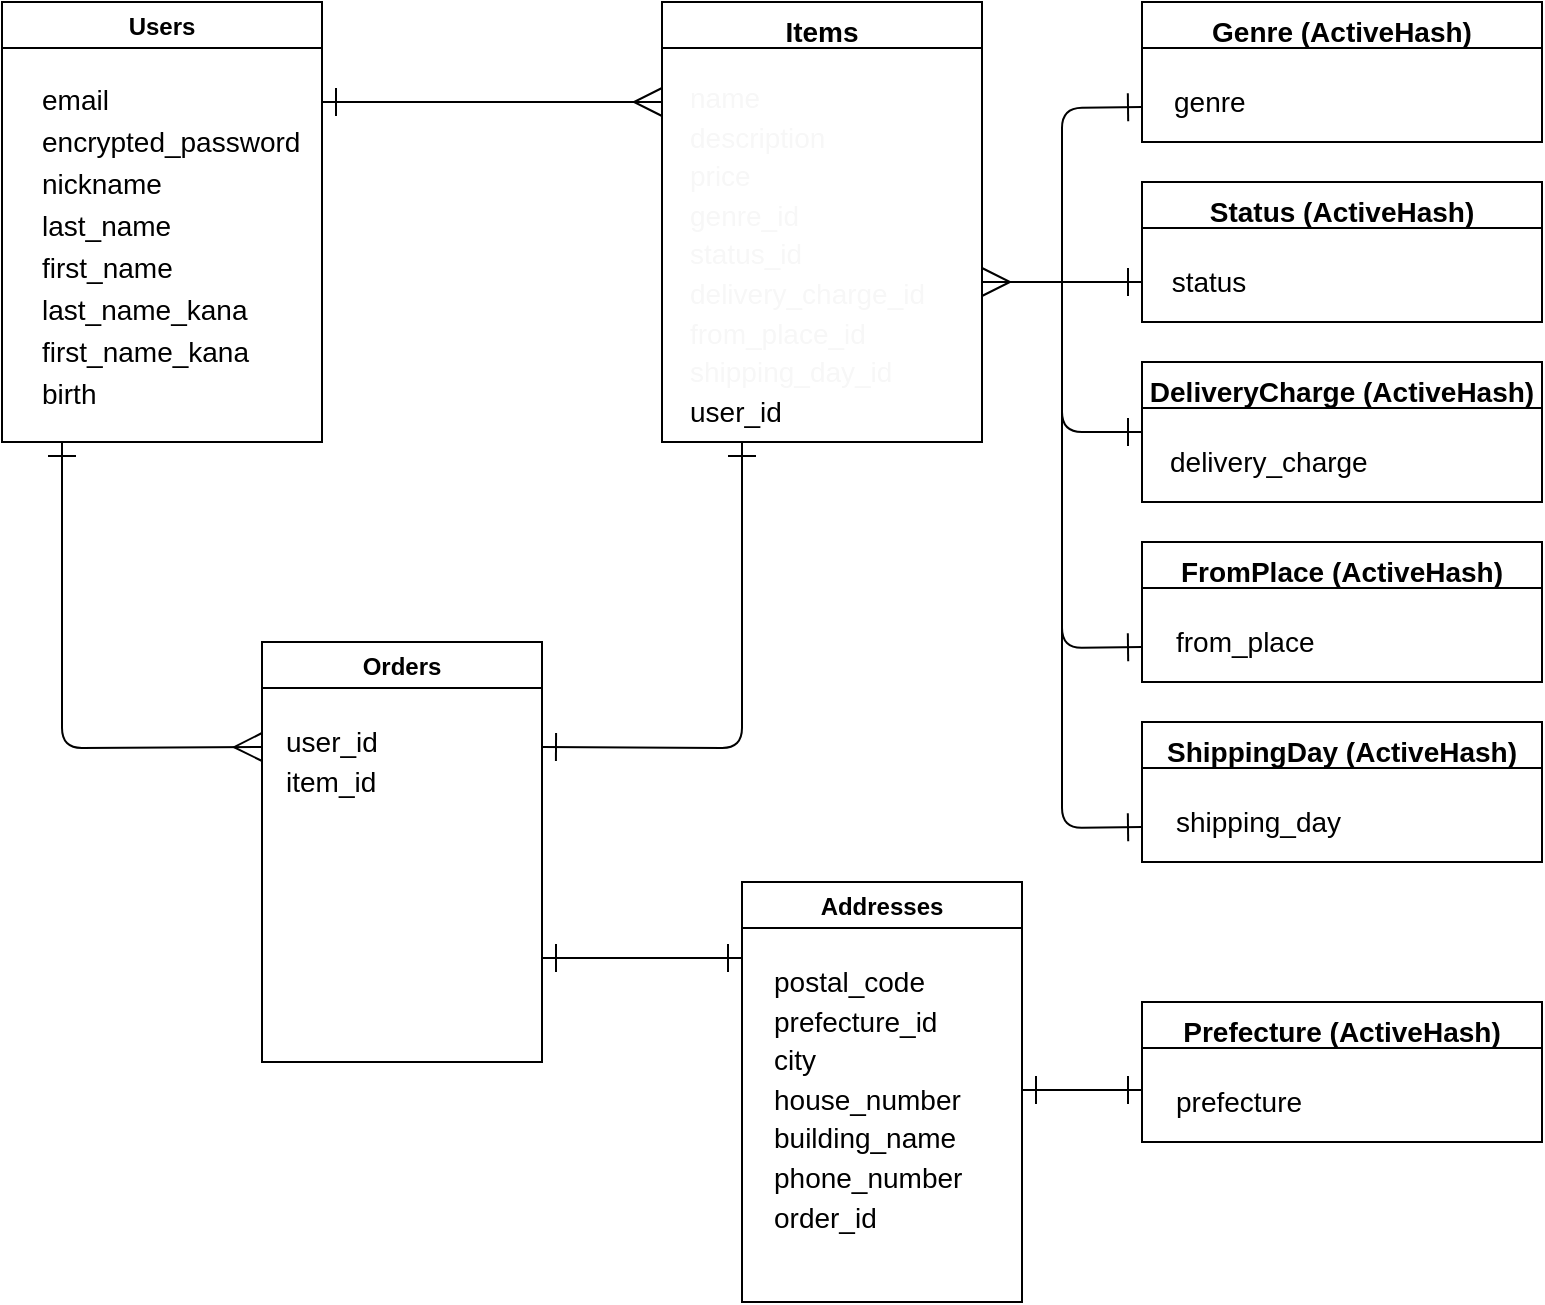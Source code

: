 <mxfile>
    <diagram id="ON_tFIA-mkpJs6tQZR_A" name="ページ1">
        <mxGraphModel dx="728" dy="543" grid="1" gridSize="10" guides="1" tooltips="1" connect="1" arrows="1" fold="1" page="1" pageScale="1" pageWidth="827" pageHeight="1169" math="0" shadow="0">
            <root>
                <mxCell id="0"/>
                <mxCell id="1" parent="0"/>
                <mxCell id="2" value="Users" style="swimlane;" parent="1" vertex="1">
                    <mxGeometry x="30" y="80" width="160" height="220" as="geometry"/>
                </mxCell>
                <mxCell id="3" value="&lt;p style=&quot;line-height: 150%&quot;&gt;email&lt;br style=&quot;font-size: 14px&quot;&gt;encrypted_password&lt;br style=&quot;font-size: 14px&quot;&gt;nickname&lt;br style=&quot;font-size: 14px&quot;&gt;last_name&lt;br style=&quot;font-size: 14px&quot;&gt;first_name&lt;br style=&quot;font-size: 14px&quot;&gt;last_name_kana&lt;br style=&quot;font-size: 14px&quot;&gt;first_name_kana&lt;br style=&quot;font-size: 14px&quot;&gt;birth&lt;/p&gt;" style="text;html=1;strokeColor=none;fillColor=none;align=left;verticalAlign=top;whiteSpace=wrap;rounded=0;fontSize=14;spacing=0;spacingTop=-2;" parent="2" vertex="1">
                    <mxGeometry x="20" y="22" width="110" height="140" as="geometry"/>
                </mxCell>
                <mxCell id="4" value="Items" style="swimlane;fontSize=14;verticalAlign=top;" parent="1" vertex="1">
                    <mxGeometry x="360" y="80" width="160" height="220" as="geometry"/>
                </mxCell>
                <mxCell id="6" value="Orders" style="swimlane;" parent="1" vertex="1">
                    <mxGeometry x="160" y="400" width="140" height="210" as="geometry"/>
                </mxCell>
                <mxCell id="15" value="&lt;p style=&quot;line-height: 140%&quot;&gt;user_id&lt;br&gt;item_id&lt;/p&gt;" style="text;html=1;strokeColor=none;fillColor=none;align=left;verticalAlign=middle;whiteSpace=wrap;rounded=0;fontSize=14;" parent="6" vertex="1">
                    <mxGeometry x="10" y="50" width="40" height="20" as="geometry"/>
                </mxCell>
                <mxCell id="8" value="Addresses" style="swimlane;" parent="1" vertex="1">
                    <mxGeometry x="400" y="520" width="140" height="210" as="geometry"/>
                </mxCell>
                <mxCell id="9" value="&lt;p style=&quot;line-height: 140%&quot;&gt;postal_code&lt;br&gt;prefecture_id&lt;br&gt;city&lt;br&gt;house_number&lt;br&gt;building_name&lt;br&gt;phone_number&lt;br&gt;order_id&lt;/p&gt;" style="text;html=1;strokeColor=none;fillColor=none;align=left;verticalAlign=top;whiteSpace=wrap;rounded=0;fontSize=14;" parent="1" vertex="1">
                    <mxGeometry x="414" y="540" width="40" height="20" as="geometry"/>
                </mxCell>
                <mxCell id="10" value="" style="endArrow=ERmany;html=1;fontSize=14;startArrow=ERone;startFill=0;endFill=0;targetPerimeterSpacing=0;endSize=12;startSize=12;" parent="1" edge="1">
                    <mxGeometry width="50" height="50" relative="1" as="geometry">
                        <mxPoint x="190" y="130" as="sourcePoint"/>
                        <mxPoint x="360" y="130" as="targetPoint"/>
                    </mxGeometry>
                </mxCell>
                <mxCell id="12" value="" style="endArrow=ERmany;html=1;fontSize=14;startArrow=ERone;startFill=0;endFill=0;targetPerimeterSpacing=0;endSize=12;startSize=12;entryX=0;entryY=0.25;entryDx=0;entryDy=0;" parent="1" target="6" edge="1">
                    <mxGeometry width="50" height="50" relative="1" as="geometry">
                        <mxPoint x="60" y="300" as="sourcePoint"/>
                        <mxPoint x="60" y="520" as="targetPoint"/>
                        <Array as="points">
                            <mxPoint x="60" y="453"/>
                        </Array>
                    </mxGeometry>
                </mxCell>
                <mxCell id="13" value="" style="endArrow=ERone;html=1;fontSize=14;startArrow=ERone;startFill=0;endFill=0;targetPerimeterSpacing=0;endSize=12;startSize=12;entryX=1;entryY=0.25;entryDx=0;entryDy=0;exitX=0.25;exitY=1;exitDx=0;exitDy=0;" parent="1" source="4" target="6" edge="1">
                    <mxGeometry width="50" height="50" relative="1" as="geometry">
                        <mxPoint x="400" y="330" as="sourcePoint"/>
                        <mxPoint x="500" y="442.5" as="targetPoint"/>
                        <Array as="points">
                            <mxPoint x="400" y="453"/>
                        </Array>
                    </mxGeometry>
                </mxCell>
                <mxCell id="5" value="&lt;p style=&quot;line-height: 140%&quot;&gt;&lt;font color=&quot;#f7f7f7&quot;&gt;name&lt;br&gt;description&lt;br&gt;price&lt;br&gt;genre_id&lt;br&gt;status_id&lt;br&gt;delivery_charge_id&lt;br&gt;from_place_id&lt;br&gt;shipping_day_id&lt;br&gt;&lt;/font&gt;user_id&lt;br&gt;&lt;span style=&quot;color: rgb(209 , 210 , 211) ; font-family: &amp;#34;notosansjp&amp;#34; , , &amp;#34;applelogo&amp;#34; , sans-serif ; background-color: rgb(34 , 37 , 41)&quot;&gt;&lt;br&gt;&lt;/span&gt;&lt;/p&gt;" style="text;html=1;strokeColor=none;fillColor=none;align=left;verticalAlign=top;whiteSpace=wrap;rounded=0;fontSize=14;" parent="1" vertex="1">
                    <mxGeometry x="372" y="98" width="136" height="170" as="geometry"/>
                </mxCell>
                <mxCell id="14" value="" style="endArrow=ERone;html=1;fontSize=14;startArrow=ERone;startFill=0;endFill=0;targetPerimeterSpacing=0;endSize=12;startSize=12;" parent="1" edge="1">
                    <mxGeometry width="50" height="50" relative="1" as="geometry">
                        <mxPoint x="400" y="558" as="sourcePoint"/>
                        <mxPoint x="300" y="558" as="targetPoint"/>
                        <Array as="points"/>
                    </mxGeometry>
                </mxCell>
                <mxCell id="16" value="Genre (ActiveHash)" style="swimlane;fontSize=14;align=center;verticalAlign=top;" parent="1" vertex="1">
                    <mxGeometry x="600" y="80" width="200" height="70" as="geometry"/>
                </mxCell>
                <mxCell id="17" value="genre" style="text;html=1;align=left;verticalAlign=middle;resizable=0;points=[];autosize=1;strokeColor=none;fontSize=14;" parent="1" vertex="1">
                    <mxGeometry x="614" y="120" width="50" height="20" as="geometry"/>
                </mxCell>
                <mxCell id="18" value="Status (ActiveHash)" style="swimlane;fontSize=14;align=center;verticalAlign=top;" parent="1" vertex="1">
                    <mxGeometry x="600" y="170" width="200" height="70" as="geometry"/>
                </mxCell>
                <mxCell id="22" value="status" style="text;html=1;align=center;verticalAlign=middle;resizable=0;points=[];autosize=1;strokeColor=none;fontSize=14;" parent="18" vertex="1">
                    <mxGeometry x="8" y="40" width="50" height="20" as="geometry"/>
                </mxCell>
                <mxCell id="19" value="DeliveryCharge (ActiveHash)" style="swimlane;fontSize=14;align=center;verticalAlign=top;" parent="1" vertex="1">
                    <mxGeometry x="600" y="260" width="200" height="70" as="geometry"/>
                </mxCell>
                <mxCell id="23" value="delivery_charge" style="text;html=1;align=left;verticalAlign=middle;resizable=0;points=[];autosize=1;strokeColor=none;fontSize=14;" parent="19" vertex="1">
                    <mxGeometry x="12" y="40" width="110" height="20" as="geometry"/>
                </mxCell>
                <mxCell id="20" value="FromPlace (ActiveHash)" style="swimlane;fontSize=14;align=center;verticalAlign=top;" parent="1" vertex="1">
                    <mxGeometry x="600" y="350" width="200" height="70" as="geometry"/>
                </mxCell>
                <mxCell id="24" value="from_place" style="text;html=1;align=left;verticalAlign=middle;resizable=0;points=[];autosize=1;strokeColor=none;fontSize=14;" parent="20" vertex="1">
                    <mxGeometry x="15" y="40" width="80" height="20" as="geometry"/>
                </mxCell>
                <mxCell id="21" value="ShippingDay (ActiveHash)" style="swimlane;fontSize=14;align=center;verticalAlign=top;" parent="1" vertex="1">
                    <mxGeometry x="600" y="440" width="200" height="70" as="geometry"/>
                </mxCell>
                <mxCell id="25" value="shipping_day" style="text;html=1;align=left;verticalAlign=middle;resizable=0;points=[];autosize=1;strokeColor=none;fontSize=14;fontStyle=0" parent="21" vertex="1">
                    <mxGeometry x="15" y="40" width="100" height="20" as="geometry"/>
                </mxCell>
                <mxCell id="26" value="" style="endArrow=ERmany;html=1;fontSize=14;startArrow=ERone;startFill=0;endFill=0;targetPerimeterSpacing=0;endSize=12;startSize=12;" parent="1" edge="1">
                    <mxGeometry width="50" height="50" relative="1" as="geometry">
                        <mxPoint x="600" y="220" as="sourcePoint"/>
                        <mxPoint x="520" y="220" as="targetPoint"/>
                    </mxGeometry>
                </mxCell>
                <mxCell id="28" value="" style="endArrow=none;html=1;fontSize=14;startArrow=ERone;startFill=0;endFill=0;targetPerimeterSpacing=0;endSize=12;startSize=12;exitX=0;exitY=0.75;exitDx=0;exitDy=0;" parent="1" source="16" edge="1">
                    <mxGeometry width="50" height="50" relative="1" as="geometry">
                        <mxPoint x="610" y="230" as="sourcePoint"/>
                        <mxPoint x="560" y="220" as="targetPoint"/>
                        <Array as="points">
                            <mxPoint x="560" y="133"/>
                        </Array>
                    </mxGeometry>
                </mxCell>
                <mxCell id="29" value="" style="endArrow=none;html=1;fontSize=14;startArrow=ERone;startFill=0;endFill=0;targetPerimeterSpacing=0;endSize=12;startSize=12;exitX=0;exitY=0.5;exitDx=0;exitDy=0;" parent="1" source="19" edge="1">
                    <mxGeometry width="50" height="50" relative="1" as="geometry">
                        <mxPoint x="610" y="142.5" as="sourcePoint"/>
                        <mxPoint x="560" y="220" as="targetPoint"/>
                        <Array as="points">
                            <mxPoint x="560" y="295"/>
                        </Array>
                    </mxGeometry>
                </mxCell>
                <mxCell id="30" value="" style="endArrow=none;html=1;fontSize=14;startArrow=ERone;startFill=0;endFill=0;targetPerimeterSpacing=0;endSize=12;startSize=12;exitX=0;exitY=0.75;exitDx=0;exitDy=0;" parent="1" source="20" edge="1">
                    <mxGeometry width="50" height="50" relative="1" as="geometry">
                        <mxPoint x="610" y="305" as="sourcePoint"/>
                        <mxPoint x="560" y="220" as="targetPoint"/>
                        <Array as="points">
                            <mxPoint x="560" y="403"/>
                        </Array>
                    </mxGeometry>
                </mxCell>
                <mxCell id="31" value="" style="endArrow=none;html=1;fontSize=14;startArrow=ERone;startFill=0;endFill=0;targetPerimeterSpacing=0;endSize=12;startSize=12;exitX=0;exitY=0.75;exitDx=0;exitDy=0;" parent="1" source="21" edge="1">
                    <mxGeometry width="50" height="50" relative="1" as="geometry">
                        <mxPoint x="610" y="412.5" as="sourcePoint"/>
                        <mxPoint x="560" y="220" as="targetPoint"/>
                        <Array as="points">
                            <mxPoint x="560" y="493"/>
                        </Array>
                    </mxGeometry>
                </mxCell>
                <mxCell id="32" value="Prefecture (ActiveHash)" style="swimlane;fontSize=14;align=center;verticalAlign=top;" parent="1" vertex="1">
                    <mxGeometry x="600" y="580" width="200" height="70" as="geometry"/>
                </mxCell>
                <mxCell id="33" value="prefecture" style="text;html=1;align=left;verticalAlign=middle;resizable=0;points=[];autosize=1;strokeColor=none;fontSize=14;fontStyle=0" parent="32" vertex="1">
                    <mxGeometry x="15" y="40" width="80" height="20" as="geometry"/>
                </mxCell>
                <mxCell id="34" value="" style="endArrow=ERone;html=1;fontSize=14;startArrow=ERone;startFill=0;endFill=0;targetPerimeterSpacing=0;endSize=12;startSize=12;" parent="1" edge="1">
                    <mxGeometry width="50" height="50" relative="1" as="geometry">
                        <mxPoint x="600" y="624" as="sourcePoint"/>
                        <mxPoint x="540" y="624" as="targetPoint"/>
                    </mxGeometry>
                </mxCell>
            </root>
        </mxGraphModel>
    </diagram>
</mxfile>